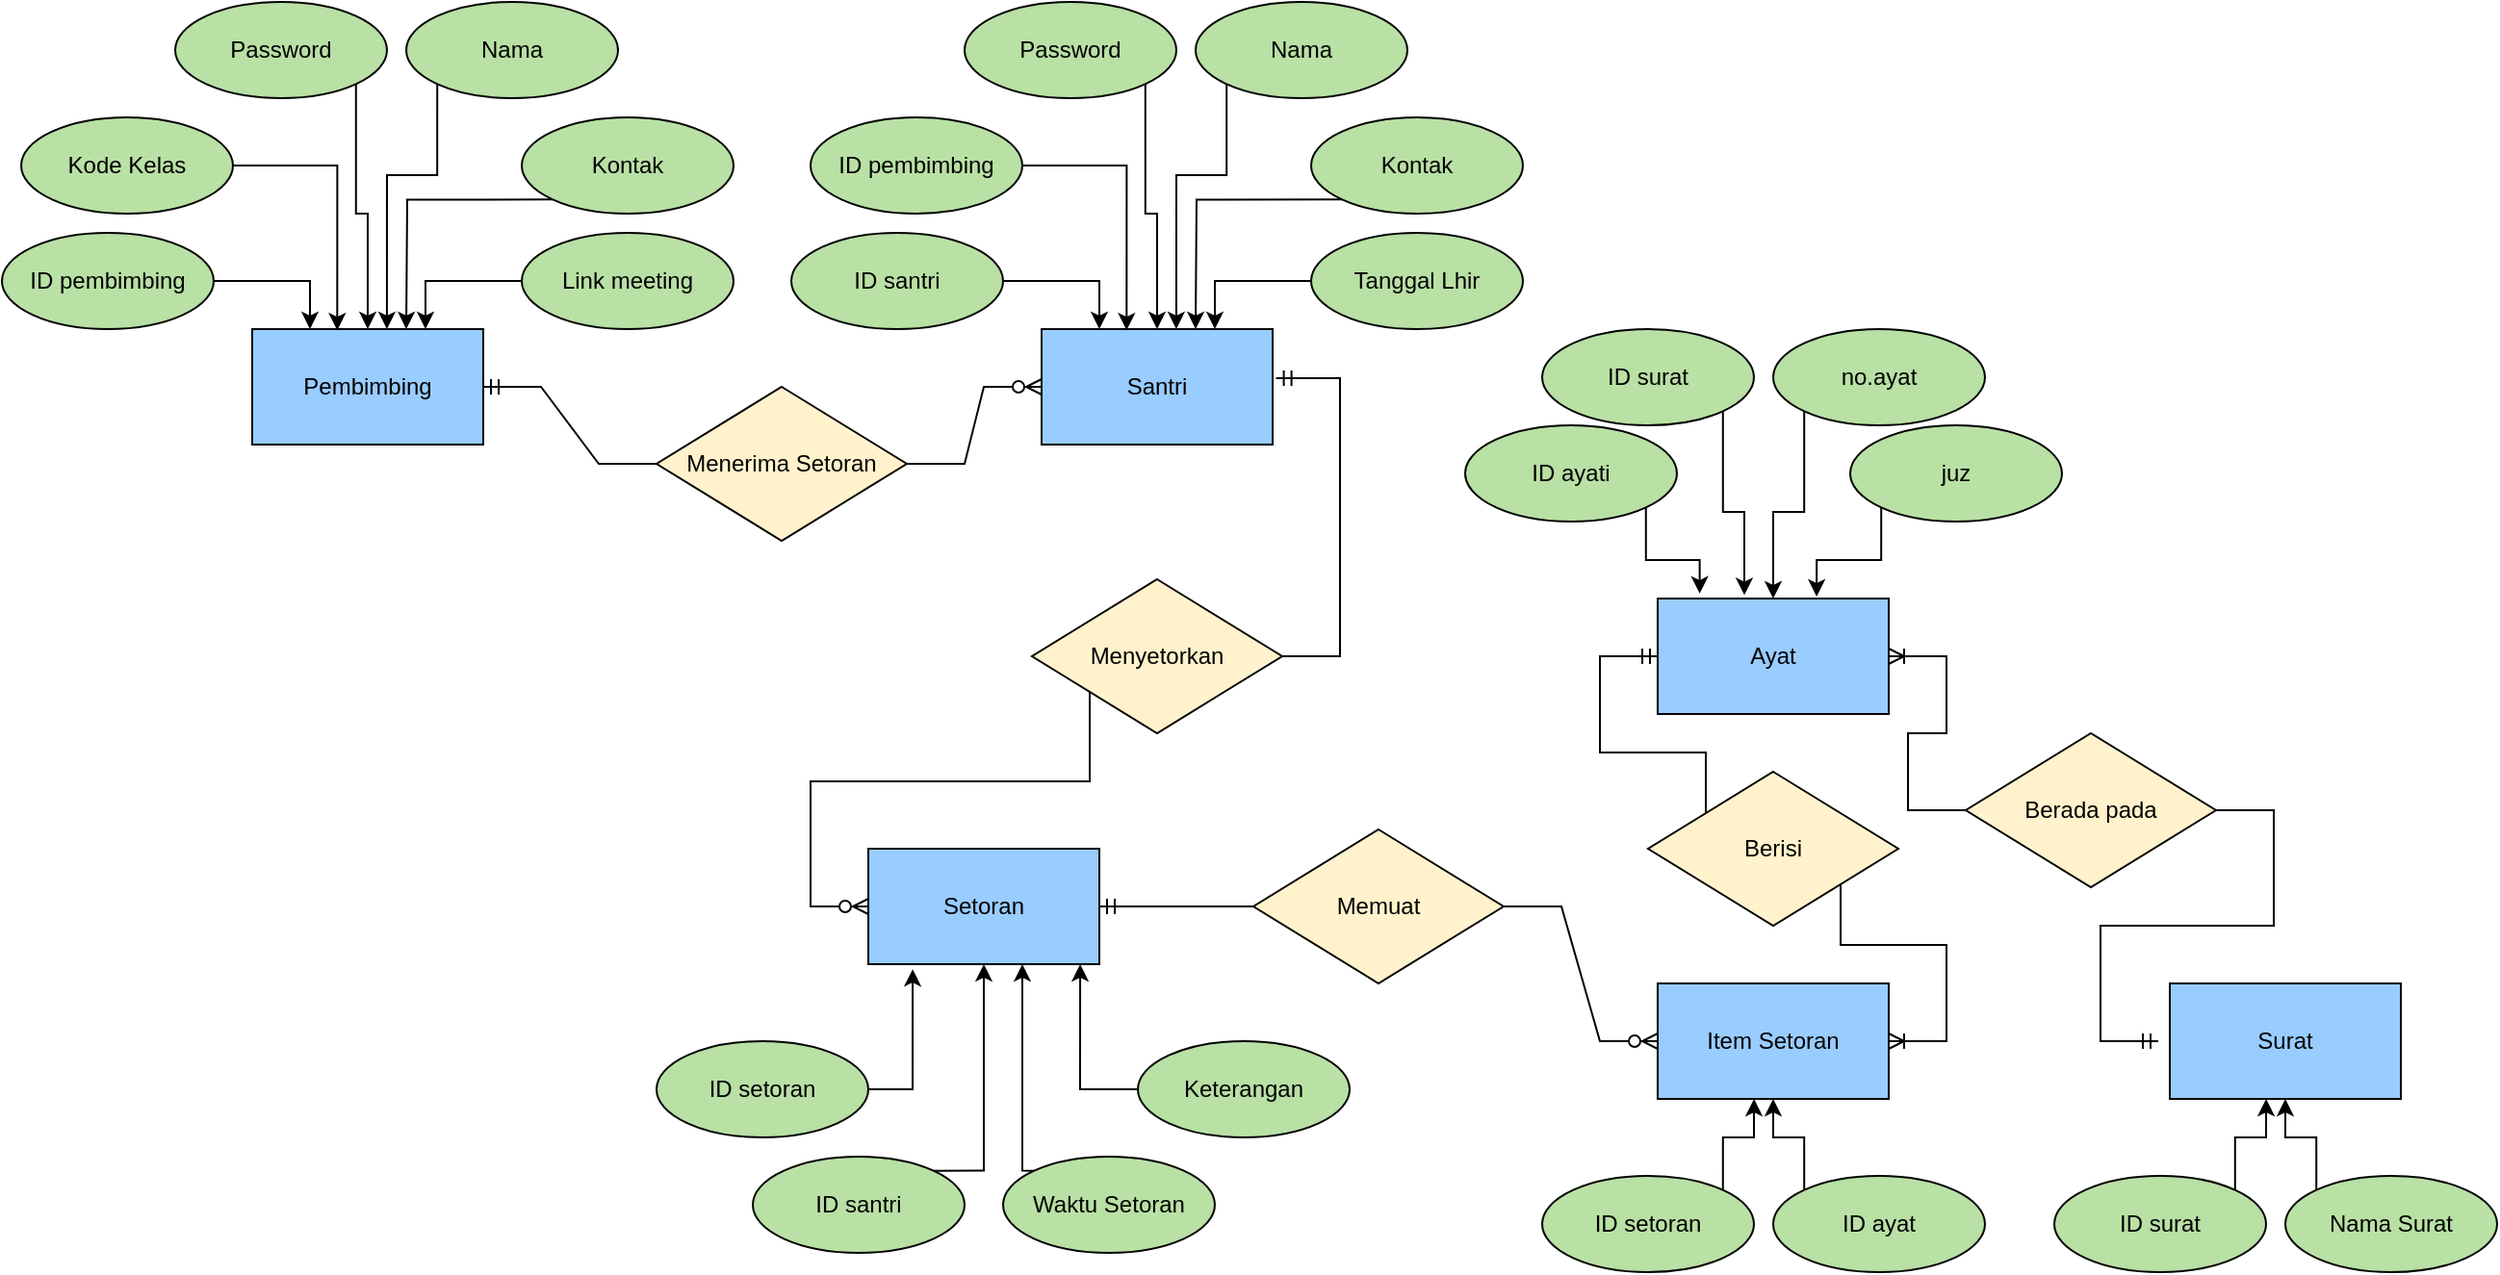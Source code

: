 <mxfile version="17.4.6" type="github">
  <diagram id="sCAbLjGPMe6iRs3PfZDn" name="Page-1">
    <mxGraphModel dx="1397" dy="1349" grid="1" gridSize="10" guides="1" tooltips="1" connect="1" arrows="1" fold="1" page="1" pageScale="1" pageWidth="827" pageHeight="1169" math="0" shadow="0">
      <root>
        <mxCell id="0" />
        <mxCell id="1" parent="0" />
        <mxCell id="i2tNPv83OjAkMCDNKR-X-139" value="" style="edgeStyle=entityRelationEdgeStyle;fontSize=12;html=1;endArrow=ERzeroToMany;endFill=1;rounded=0;exitX=0;exitY=0.5;exitDx=0;exitDy=0;" edge="1" parent="1" source="i2tNPv83OjAkMCDNKR-X-77">
          <mxGeometry width="100" height="100" relative="1" as="geometry">
            <mxPoint x="500" y="430" as="sourcePoint" />
            <mxPoint x="510" y="490" as="targetPoint" />
          </mxGeometry>
        </mxCell>
        <mxCell id="i2tNPv83OjAkMCDNKR-X-2" value="Pembimbing" style="rounded=0;whiteSpace=wrap;html=1;fillColor=#99CCFF;" vertex="1" parent="1">
          <mxGeometry x="190" y="190" width="120" height="60" as="geometry" />
        </mxCell>
        <mxCell id="i2tNPv83OjAkMCDNKR-X-40" style="edgeStyle=orthogonalEdgeStyle;rounded=0;orthogonalLoop=1;jettySize=auto;html=1;exitX=1;exitY=1;exitDx=0;exitDy=0;entryX=0.5;entryY=0;entryDx=0;entryDy=0;" edge="1" parent="1" source="i2tNPv83OjAkMCDNKR-X-7" target="i2tNPv83OjAkMCDNKR-X-2">
          <mxGeometry relative="1" as="geometry" />
        </mxCell>
        <mxCell id="i2tNPv83OjAkMCDNKR-X-7" value="Password" style="ellipse;whiteSpace=wrap;html=1;fillColor=#B9E0A5;" vertex="1" parent="1">
          <mxGeometry x="150" y="20" width="110" height="50" as="geometry" />
        </mxCell>
        <mxCell id="i2tNPv83OjAkMCDNKR-X-28" style="edgeStyle=orthogonalEdgeStyle;rounded=0;orthogonalLoop=1;jettySize=auto;html=1;entryX=0.25;entryY=0;entryDx=0;entryDy=0;" edge="1" parent="1" source="i2tNPv83OjAkMCDNKR-X-8" target="i2tNPv83OjAkMCDNKR-X-2">
          <mxGeometry relative="1" as="geometry" />
        </mxCell>
        <mxCell id="i2tNPv83OjAkMCDNKR-X-8" value="ID pembimbing" style="ellipse;whiteSpace=wrap;html=1;fillColor=#B9E0A5;" vertex="1" parent="1">
          <mxGeometry x="60" y="140" width="110" height="50" as="geometry" />
        </mxCell>
        <mxCell id="i2tNPv83OjAkMCDNKR-X-37" style="edgeStyle=orthogonalEdgeStyle;rounded=0;orthogonalLoop=1;jettySize=auto;html=1;exitX=0;exitY=1;exitDx=0;exitDy=0;entryX=0.583;entryY=0;entryDx=0;entryDy=0;entryPerimeter=0;" edge="1" parent="1" source="i2tNPv83OjAkMCDNKR-X-9" target="i2tNPv83OjAkMCDNKR-X-2">
          <mxGeometry relative="1" as="geometry">
            <Array as="points">
              <mxPoint x="286" y="110" />
              <mxPoint x="260" y="110" />
            </Array>
          </mxGeometry>
        </mxCell>
        <mxCell id="i2tNPv83OjAkMCDNKR-X-9" value="Nama" style="ellipse;whiteSpace=wrap;html=1;fillColor=#B9E0A5;" vertex="1" parent="1">
          <mxGeometry x="270" y="20" width="110" height="50" as="geometry" />
        </mxCell>
        <mxCell id="i2tNPv83OjAkMCDNKR-X-38" style="edgeStyle=orthogonalEdgeStyle;rounded=0;orthogonalLoop=1;jettySize=auto;html=1;exitX=0;exitY=1;exitDx=0;exitDy=0;" edge="1" parent="1" source="i2tNPv83OjAkMCDNKR-X-10">
          <mxGeometry relative="1" as="geometry">
            <mxPoint x="270" y="190" as="targetPoint" />
          </mxGeometry>
        </mxCell>
        <mxCell id="i2tNPv83OjAkMCDNKR-X-10" value="Kontak" style="ellipse;whiteSpace=wrap;html=1;fillColor=#B9E0A5;" vertex="1" parent="1">
          <mxGeometry x="330" y="80" width="110" height="50" as="geometry" />
        </mxCell>
        <mxCell id="i2tNPv83OjAkMCDNKR-X-33" style="edgeStyle=orthogonalEdgeStyle;rounded=0;orthogonalLoop=1;jettySize=auto;html=1;exitX=0;exitY=0.5;exitDx=0;exitDy=0;entryX=0.75;entryY=0;entryDx=0;entryDy=0;" edge="1" parent="1" source="i2tNPv83OjAkMCDNKR-X-11" target="i2tNPv83OjAkMCDNKR-X-2">
          <mxGeometry relative="1" as="geometry" />
        </mxCell>
        <mxCell id="i2tNPv83OjAkMCDNKR-X-11" value="Link meeting" style="ellipse;whiteSpace=wrap;html=1;fillColor=#B9E0A5;" vertex="1" parent="1">
          <mxGeometry x="330" y="140" width="110" height="50" as="geometry" />
        </mxCell>
        <mxCell id="i2tNPv83OjAkMCDNKR-X-41" style="edgeStyle=orthogonalEdgeStyle;rounded=0;orthogonalLoop=1;jettySize=auto;html=1;exitX=1;exitY=0.5;exitDx=0;exitDy=0;entryX=0.368;entryY=0.01;entryDx=0;entryDy=0;entryPerimeter=0;" edge="1" parent="1" source="i2tNPv83OjAkMCDNKR-X-35" target="i2tNPv83OjAkMCDNKR-X-2">
          <mxGeometry relative="1" as="geometry" />
        </mxCell>
        <mxCell id="i2tNPv83OjAkMCDNKR-X-35" value="Kode Kelas" style="ellipse;whiteSpace=wrap;html=1;fillColor=#B9E0A5;" vertex="1" parent="1">
          <mxGeometry x="70" y="80" width="110" height="50" as="geometry" />
        </mxCell>
        <mxCell id="i2tNPv83OjAkMCDNKR-X-42" value="Santri" style="rounded=0;whiteSpace=wrap;html=1;fillColor=#99CCFF;" vertex="1" parent="1">
          <mxGeometry x="600" y="190" width="120" height="60" as="geometry" />
        </mxCell>
        <mxCell id="i2tNPv83OjAkMCDNKR-X-43" style="edgeStyle=orthogonalEdgeStyle;rounded=0;orthogonalLoop=1;jettySize=auto;html=1;exitX=1;exitY=1;exitDx=0;exitDy=0;entryX=0.5;entryY=0;entryDx=0;entryDy=0;" edge="1" parent="1" source="i2tNPv83OjAkMCDNKR-X-44" target="i2tNPv83OjAkMCDNKR-X-42">
          <mxGeometry relative="1" as="geometry" />
        </mxCell>
        <mxCell id="i2tNPv83OjAkMCDNKR-X-44" value="Password" style="ellipse;whiteSpace=wrap;html=1;fillColor=#B9E0A5;" vertex="1" parent="1">
          <mxGeometry x="560" y="20" width="110" height="50" as="geometry" />
        </mxCell>
        <mxCell id="i2tNPv83OjAkMCDNKR-X-45" style="edgeStyle=orthogonalEdgeStyle;rounded=0;orthogonalLoop=1;jettySize=auto;html=1;entryX=0.25;entryY=0;entryDx=0;entryDy=0;" edge="1" parent="1" source="i2tNPv83OjAkMCDNKR-X-46" target="i2tNPv83OjAkMCDNKR-X-42">
          <mxGeometry relative="1" as="geometry" />
        </mxCell>
        <mxCell id="i2tNPv83OjAkMCDNKR-X-46" value="ID santri" style="ellipse;whiteSpace=wrap;html=1;fillColor=#B9E0A5;" vertex="1" parent="1">
          <mxGeometry x="470" y="140" width="110" height="50" as="geometry" />
        </mxCell>
        <mxCell id="i2tNPv83OjAkMCDNKR-X-47" style="edgeStyle=orthogonalEdgeStyle;rounded=0;orthogonalLoop=1;jettySize=auto;html=1;exitX=0;exitY=1;exitDx=0;exitDy=0;entryX=0.583;entryY=0;entryDx=0;entryDy=0;entryPerimeter=0;" edge="1" parent="1" source="i2tNPv83OjAkMCDNKR-X-48" target="i2tNPv83OjAkMCDNKR-X-42">
          <mxGeometry relative="1" as="geometry">
            <Array as="points">
              <mxPoint x="696" y="110" />
              <mxPoint x="670" y="110" />
            </Array>
          </mxGeometry>
        </mxCell>
        <mxCell id="i2tNPv83OjAkMCDNKR-X-48" value="Nama" style="ellipse;whiteSpace=wrap;html=1;fillColor=#B9E0A5;" vertex="1" parent="1">
          <mxGeometry x="680" y="20" width="110" height="50" as="geometry" />
        </mxCell>
        <mxCell id="i2tNPv83OjAkMCDNKR-X-49" style="edgeStyle=orthogonalEdgeStyle;rounded=0;orthogonalLoop=1;jettySize=auto;html=1;exitX=0;exitY=1;exitDx=0;exitDy=0;" edge="1" parent="1" source="i2tNPv83OjAkMCDNKR-X-50">
          <mxGeometry relative="1" as="geometry">
            <mxPoint x="680" y="190" as="targetPoint" />
          </mxGeometry>
        </mxCell>
        <mxCell id="i2tNPv83OjAkMCDNKR-X-50" value="Kontak" style="ellipse;whiteSpace=wrap;html=1;fillColor=#B9E0A5;" vertex="1" parent="1">
          <mxGeometry x="740" y="80" width="110" height="50" as="geometry" />
        </mxCell>
        <mxCell id="i2tNPv83OjAkMCDNKR-X-51" style="edgeStyle=orthogonalEdgeStyle;rounded=0;orthogonalLoop=1;jettySize=auto;html=1;exitX=0;exitY=0.5;exitDx=0;exitDy=0;entryX=0.75;entryY=0;entryDx=0;entryDy=0;" edge="1" parent="1" source="i2tNPv83OjAkMCDNKR-X-52" target="i2tNPv83OjAkMCDNKR-X-42">
          <mxGeometry relative="1" as="geometry" />
        </mxCell>
        <mxCell id="i2tNPv83OjAkMCDNKR-X-52" value="Tanggal Lhir" style="ellipse;whiteSpace=wrap;html=1;fillColor=#B9E0A5;" vertex="1" parent="1">
          <mxGeometry x="740" y="140" width="110" height="50" as="geometry" />
        </mxCell>
        <mxCell id="i2tNPv83OjAkMCDNKR-X-53" style="edgeStyle=orthogonalEdgeStyle;rounded=0;orthogonalLoop=1;jettySize=auto;html=1;exitX=1;exitY=0.5;exitDx=0;exitDy=0;entryX=0.368;entryY=0.01;entryDx=0;entryDy=0;entryPerimeter=0;" edge="1" parent="1" source="i2tNPv83OjAkMCDNKR-X-54" target="i2tNPv83OjAkMCDNKR-X-42">
          <mxGeometry relative="1" as="geometry" />
        </mxCell>
        <mxCell id="i2tNPv83OjAkMCDNKR-X-54" value="ID pembimbing" style="ellipse;whiteSpace=wrap;html=1;fillColor=#B9E0A5;" vertex="1" parent="1">
          <mxGeometry x="480" y="80" width="110" height="50" as="geometry" />
        </mxCell>
        <mxCell id="i2tNPv83OjAkMCDNKR-X-55" value="Menerima Setoran" style="rhombus;whiteSpace=wrap;html=1;fillColor=#FFF2CC;" vertex="1" parent="1">
          <mxGeometry x="400" y="220" width="130" height="80" as="geometry" />
        </mxCell>
        <mxCell id="i2tNPv83OjAkMCDNKR-X-58" value="Setoran" style="rounded=0;whiteSpace=wrap;html=1;fillColor=#99CCFF;" vertex="1" parent="1">
          <mxGeometry x="510" y="460" width="120" height="60" as="geometry" />
        </mxCell>
        <mxCell id="i2tNPv83OjAkMCDNKR-X-73" style="edgeStyle=orthogonalEdgeStyle;rounded=0;orthogonalLoop=1;jettySize=auto;html=1;exitX=0;exitY=0;exitDx=0;exitDy=0;" edge="1" parent="1" source="i2tNPv83OjAkMCDNKR-X-60">
          <mxGeometry relative="1" as="geometry">
            <mxPoint x="590" y="520" as="targetPoint" />
            <Array as="points">
              <mxPoint x="590" y="627" />
              <mxPoint x="590" y="520" />
            </Array>
          </mxGeometry>
        </mxCell>
        <mxCell id="i2tNPv83OjAkMCDNKR-X-60" value="Waktu Setoran" style="ellipse;whiteSpace=wrap;html=1;fillColor=#B9E0A5;" vertex="1" parent="1">
          <mxGeometry x="580" y="620" width="110" height="50" as="geometry" />
        </mxCell>
        <mxCell id="i2tNPv83OjAkMCDNKR-X-75" style="edgeStyle=orthogonalEdgeStyle;rounded=0;orthogonalLoop=1;jettySize=auto;html=1;exitX=1;exitY=0.5;exitDx=0;exitDy=0;entryX=0.192;entryY=1.043;entryDx=0;entryDy=0;entryPerimeter=0;" edge="1" parent="1" source="i2tNPv83OjAkMCDNKR-X-62" target="i2tNPv83OjAkMCDNKR-X-58">
          <mxGeometry relative="1" as="geometry" />
        </mxCell>
        <mxCell id="i2tNPv83OjAkMCDNKR-X-62" value="ID setoran" style="ellipse;whiteSpace=wrap;html=1;fillColor=#B9E0A5;" vertex="1" parent="1">
          <mxGeometry x="400" y="560" width="110" height="50" as="geometry" />
        </mxCell>
        <mxCell id="i2tNPv83OjAkMCDNKR-X-72" style="edgeStyle=orthogonalEdgeStyle;rounded=0;orthogonalLoop=1;jettySize=auto;html=1;entryX=0.917;entryY=1;entryDx=0;entryDy=0;entryPerimeter=0;" edge="1" parent="1" source="i2tNPv83OjAkMCDNKR-X-64" target="i2tNPv83OjAkMCDNKR-X-58">
          <mxGeometry relative="1" as="geometry" />
        </mxCell>
        <mxCell id="i2tNPv83OjAkMCDNKR-X-64" value="Keterangan" style="ellipse;whiteSpace=wrap;html=1;fillColor=#B9E0A5;" vertex="1" parent="1">
          <mxGeometry x="650" y="560" width="110" height="50" as="geometry" />
        </mxCell>
        <mxCell id="i2tNPv83OjAkMCDNKR-X-76" style="edgeStyle=orthogonalEdgeStyle;rounded=0;orthogonalLoop=1;jettySize=auto;html=1;exitX=1;exitY=0;exitDx=0;exitDy=0;" edge="1" parent="1" source="i2tNPv83OjAkMCDNKR-X-70" target="i2tNPv83OjAkMCDNKR-X-58">
          <mxGeometry relative="1" as="geometry">
            <Array as="points">
              <mxPoint x="570" y="627" />
            </Array>
          </mxGeometry>
        </mxCell>
        <mxCell id="i2tNPv83OjAkMCDNKR-X-70" value="ID santri" style="ellipse;whiteSpace=wrap;html=1;fillColor=#B9E0A5;" vertex="1" parent="1">
          <mxGeometry x="450" y="620" width="110" height="50" as="geometry" />
        </mxCell>
        <mxCell id="i2tNPv83OjAkMCDNKR-X-77" value="Menyetorkan" style="rhombus;whiteSpace=wrap;html=1;fillColor=#FFF2CC;" vertex="1" parent="1">
          <mxGeometry x="595" y="320" width="130" height="80" as="geometry" />
        </mxCell>
        <mxCell id="i2tNPv83OjAkMCDNKR-X-81" value="Item Setoran" style="rounded=0;whiteSpace=wrap;html=1;fillColor=#99CCFF;" vertex="1" parent="1">
          <mxGeometry x="920" y="530" width="120" height="60" as="geometry" />
        </mxCell>
        <mxCell id="i2tNPv83OjAkMCDNKR-X-105" style="edgeStyle=orthogonalEdgeStyle;rounded=0;orthogonalLoop=1;jettySize=auto;html=1;exitX=0;exitY=0;exitDx=0;exitDy=0;entryX=0.5;entryY=1;entryDx=0;entryDy=0;" edge="1" parent="1" source="i2tNPv83OjAkMCDNKR-X-83" target="i2tNPv83OjAkMCDNKR-X-81">
          <mxGeometry relative="1" as="geometry" />
        </mxCell>
        <mxCell id="i2tNPv83OjAkMCDNKR-X-83" value="ID ayat" style="ellipse;whiteSpace=wrap;html=1;fillColor=#B9E0A5;" vertex="1" parent="1">
          <mxGeometry x="980" y="630" width="110" height="50" as="geometry" />
        </mxCell>
        <mxCell id="i2tNPv83OjAkMCDNKR-X-104" style="edgeStyle=orthogonalEdgeStyle;rounded=0;orthogonalLoop=1;jettySize=auto;html=1;exitX=1;exitY=0;exitDx=0;exitDy=0;entryX=0.417;entryY=1;entryDx=0;entryDy=0;entryPerimeter=0;" edge="1" parent="1" source="i2tNPv83OjAkMCDNKR-X-85" target="i2tNPv83OjAkMCDNKR-X-81">
          <mxGeometry relative="1" as="geometry" />
        </mxCell>
        <mxCell id="i2tNPv83OjAkMCDNKR-X-85" value="ID setoran" style="ellipse;whiteSpace=wrap;html=1;fillColor=#B9E0A5;" vertex="1" parent="1">
          <mxGeometry x="860" y="630" width="110" height="50" as="geometry" />
        </mxCell>
        <mxCell id="i2tNPv83OjAkMCDNKR-X-90" value="Ayat" style="rounded=0;whiteSpace=wrap;html=1;fillColor=#99CCFF;" vertex="1" parent="1">
          <mxGeometry x="920" y="330" width="120" height="60" as="geometry" />
        </mxCell>
        <mxCell id="i2tNPv83OjAkMCDNKR-X-107" style="edgeStyle=orthogonalEdgeStyle;rounded=0;orthogonalLoop=1;jettySize=auto;html=1;exitX=0;exitY=1;exitDx=0;exitDy=0;entryX=0.5;entryY=0;entryDx=0;entryDy=0;" edge="1" parent="1" source="i2tNPv83OjAkMCDNKR-X-92" target="i2tNPv83OjAkMCDNKR-X-90">
          <mxGeometry relative="1" as="geometry" />
        </mxCell>
        <mxCell id="i2tNPv83OjAkMCDNKR-X-92" value="no.ayat" style="ellipse;whiteSpace=wrap;html=1;fillColor=#B9E0A5;" vertex="1" parent="1">
          <mxGeometry x="980" y="190" width="110" height="50" as="geometry" />
        </mxCell>
        <mxCell id="i2tNPv83OjAkMCDNKR-X-109" style="edgeStyle=orthogonalEdgeStyle;rounded=0;orthogonalLoop=1;jettySize=auto;html=1;exitX=1;exitY=1;exitDx=0;exitDy=0;entryX=0.182;entryY=-0.043;entryDx=0;entryDy=0;entryPerimeter=0;" edge="1" parent="1" source="i2tNPv83OjAkMCDNKR-X-94" target="i2tNPv83OjAkMCDNKR-X-90">
          <mxGeometry relative="1" as="geometry" />
        </mxCell>
        <mxCell id="i2tNPv83OjAkMCDNKR-X-94" value="ID ayati" style="ellipse;whiteSpace=wrap;html=1;fillColor=#B9E0A5;" vertex="1" parent="1">
          <mxGeometry x="820" y="240" width="110" height="50" as="geometry" />
        </mxCell>
        <mxCell id="i2tNPv83OjAkMCDNKR-X-110" style="edgeStyle=orthogonalEdgeStyle;rounded=0;orthogonalLoop=1;jettySize=auto;html=1;exitX=0;exitY=1;exitDx=0;exitDy=0;entryX=0.688;entryY=-0.017;entryDx=0;entryDy=0;entryPerimeter=0;" edge="1" parent="1" source="i2tNPv83OjAkMCDNKR-X-96" target="i2tNPv83OjAkMCDNKR-X-90">
          <mxGeometry relative="1" as="geometry" />
        </mxCell>
        <mxCell id="i2tNPv83OjAkMCDNKR-X-96" value="juz" style="ellipse;whiteSpace=wrap;html=1;fillColor=#B9E0A5;" vertex="1" parent="1">
          <mxGeometry x="1020" y="240" width="110" height="50" as="geometry" />
        </mxCell>
        <mxCell id="i2tNPv83OjAkMCDNKR-X-106" style="edgeStyle=orthogonalEdgeStyle;rounded=0;orthogonalLoop=1;jettySize=auto;html=1;exitX=1;exitY=1;exitDx=0;exitDy=0;entryX=0.375;entryY=-0.03;entryDx=0;entryDy=0;entryPerimeter=0;" edge="1" parent="1" source="i2tNPv83OjAkMCDNKR-X-102" target="i2tNPv83OjAkMCDNKR-X-90">
          <mxGeometry relative="1" as="geometry" />
        </mxCell>
        <mxCell id="i2tNPv83OjAkMCDNKR-X-102" value="ID surat" style="ellipse;whiteSpace=wrap;html=1;fillColor=#B9E0A5;" vertex="1" parent="1">
          <mxGeometry x="860" y="190" width="110" height="50" as="geometry" />
        </mxCell>
        <mxCell id="i2tNPv83OjAkMCDNKR-X-114" value="Surat" style="rounded=0;whiteSpace=wrap;html=1;fillColor=#99CCFF;" vertex="1" parent="1">
          <mxGeometry x="1186" y="530" width="120" height="60" as="geometry" />
        </mxCell>
        <mxCell id="i2tNPv83OjAkMCDNKR-X-115" style="edgeStyle=orthogonalEdgeStyle;rounded=0;orthogonalLoop=1;jettySize=auto;html=1;exitX=0;exitY=0;exitDx=0;exitDy=0;entryX=0.5;entryY=1;entryDx=0;entryDy=0;" edge="1" source="i2tNPv83OjAkMCDNKR-X-116" target="i2tNPv83OjAkMCDNKR-X-114" parent="1">
          <mxGeometry relative="1" as="geometry" />
        </mxCell>
        <mxCell id="i2tNPv83OjAkMCDNKR-X-116" value="Nama Surat" style="ellipse;whiteSpace=wrap;html=1;fillColor=#B9E0A5;" vertex="1" parent="1">
          <mxGeometry x="1246" y="630" width="110" height="50" as="geometry" />
        </mxCell>
        <mxCell id="i2tNPv83OjAkMCDNKR-X-117" style="edgeStyle=orthogonalEdgeStyle;rounded=0;orthogonalLoop=1;jettySize=auto;html=1;exitX=1;exitY=0;exitDx=0;exitDy=0;entryX=0.417;entryY=1;entryDx=0;entryDy=0;entryPerimeter=0;" edge="1" source="i2tNPv83OjAkMCDNKR-X-118" target="i2tNPv83OjAkMCDNKR-X-114" parent="1">
          <mxGeometry relative="1" as="geometry" />
        </mxCell>
        <mxCell id="i2tNPv83OjAkMCDNKR-X-118" value="ID surat" style="ellipse;whiteSpace=wrap;html=1;fillColor=#B9E0A5;" vertex="1" parent="1">
          <mxGeometry x="1126" y="630" width="110" height="50" as="geometry" />
        </mxCell>
        <mxCell id="i2tNPv83OjAkMCDNKR-X-120" value="Berada pada" style="rhombus;whiteSpace=wrap;html=1;fillColor=#FFF2CC;" vertex="1" parent="1">
          <mxGeometry x="1080" y="400" width="130" height="80" as="geometry" />
        </mxCell>
        <mxCell id="i2tNPv83OjAkMCDNKR-X-124" value="Memuat" style="rhombus;whiteSpace=wrap;html=1;fillColor=#FFF2CC;" vertex="1" parent="1">
          <mxGeometry x="710" y="450" width="130" height="80" as="geometry" />
        </mxCell>
        <mxCell id="i2tNPv83OjAkMCDNKR-X-133" value="" style="edgeStyle=entityRelationEdgeStyle;fontSize=12;html=1;endArrow=ERmandOne;rounded=0;entryX=1;entryY=0.5;entryDx=0;entryDy=0;exitX=0;exitY=0.5;exitDx=0;exitDy=0;" edge="1" parent="1" source="i2tNPv83OjAkMCDNKR-X-55" target="i2tNPv83OjAkMCDNKR-X-2">
          <mxGeometry width="100" height="100" relative="1" as="geometry">
            <mxPoint x="270" y="320" as="sourcePoint" />
            <mxPoint x="370" y="220" as="targetPoint" />
          </mxGeometry>
        </mxCell>
        <mxCell id="i2tNPv83OjAkMCDNKR-X-134" value="" style="edgeStyle=entityRelationEdgeStyle;fontSize=12;html=1;endArrow=ERzeroToMany;endFill=1;rounded=0;exitX=1;exitY=0.5;exitDx=0;exitDy=0;entryX=0;entryY=0.5;entryDx=0;entryDy=0;" edge="1" parent="1" source="i2tNPv83OjAkMCDNKR-X-55" target="i2tNPv83OjAkMCDNKR-X-42">
          <mxGeometry width="100" height="100" relative="1" as="geometry">
            <mxPoint x="270" y="320" as="sourcePoint" />
            <mxPoint x="370" y="220" as="targetPoint" />
          </mxGeometry>
        </mxCell>
        <mxCell id="i2tNPv83OjAkMCDNKR-X-136" value="" style="edgeStyle=entityRelationEdgeStyle;fontSize=12;html=1;endArrow=ERmandOne;rounded=0;entryX=1.015;entryY=0.425;entryDx=0;entryDy=0;entryPerimeter=0;" edge="1" parent="1" source="i2tNPv83OjAkMCDNKR-X-77" target="i2tNPv83OjAkMCDNKR-X-42">
          <mxGeometry width="100" height="100" relative="1" as="geometry">
            <mxPoint x="650" y="320" as="sourcePoint" />
            <mxPoint x="660" y="270" as="targetPoint" />
          </mxGeometry>
        </mxCell>
        <mxCell id="i2tNPv83OjAkMCDNKR-X-140" value="" style="edgeStyle=entityRelationEdgeStyle;fontSize=12;html=1;endArrow=ERmandOne;rounded=0;entryX=1;entryY=0.5;entryDx=0;entryDy=0;exitX=0;exitY=0.5;exitDx=0;exitDy=0;" edge="1" parent="1" source="i2tNPv83OjAkMCDNKR-X-124" target="i2tNPv83OjAkMCDNKR-X-58">
          <mxGeometry width="100" height="100" relative="1" as="geometry">
            <mxPoint x="660" y="360" as="sourcePoint" />
            <mxPoint x="760" y="260" as="targetPoint" />
          </mxGeometry>
        </mxCell>
        <mxCell id="i2tNPv83OjAkMCDNKR-X-141" value="" style="edgeStyle=entityRelationEdgeStyle;fontSize=12;html=1;endArrow=ERzeroToMany;endFill=1;rounded=0;exitX=1;exitY=0.5;exitDx=0;exitDy=0;entryX=0;entryY=0.5;entryDx=0;entryDy=0;" edge="1" parent="1" source="i2tNPv83OjAkMCDNKR-X-124" target="i2tNPv83OjAkMCDNKR-X-81">
          <mxGeometry width="100" height="100" relative="1" as="geometry">
            <mxPoint x="660" y="360" as="sourcePoint" />
            <mxPoint x="760" y="260" as="targetPoint" />
          </mxGeometry>
        </mxCell>
        <mxCell id="i2tNPv83OjAkMCDNKR-X-142" value="" style="edgeStyle=entityRelationEdgeStyle;fontSize=12;html=1;endArrow=ERoneToMany;rounded=0;exitX=1;exitY=0.5;exitDx=0;exitDy=0;entryX=1;entryY=0.5;entryDx=0;entryDy=0;" edge="1" parent="1" source="i2tNPv83OjAkMCDNKR-X-111" target="i2tNPv83OjAkMCDNKR-X-81">
          <mxGeometry width="100" height="100" relative="1" as="geometry">
            <mxPoint x="970" y="360" as="sourcePoint" />
            <mxPoint x="1070" y="260" as="targetPoint" />
          </mxGeometry>
        </mxCell>
        <mxCell id="i2tNPv83OjAkMCDNKR-X-143" value="" style="edgeStyle=entityRelationEdgeStyle;fontSize=12;html=1;endArrow=ERmandOne;rounded=0;exitX=0;exitY=0.5;exitDx=0;exitDy=0;entryX=0;entryY=0.5;entryDx=0;entryDy=0;" edge="1" parent="1" source="i2tNPv83OjAkMCDNKR-X-111" target="i2tNPv83OjAkMCDNKR-X-90">
          <mxGeometry width="100" height="100" relative="1" as="geometry">
            <mxPoint x="970" y="360" as="sourcePoint" />
            <mxPoint x="1070" y="260" as="targetPoint" />
          </mxGeometry>
        </mxCell>
        <mxCell id="i2tNPv83OjAkMCDNKR-X-111" value="Berisi" style="rhombus;whiteSpace=wrap;html=1;fillColor=#FFF2CC;" vertex="1" parent="1">
          <mxGeometry x="915" y="420" width="130" height="80" as="geometry" />
        </mxCell>
        <mxCell id="i2tNPv83OjAkMCDNKR-X-144" value="" style="edgeStyle=entityRelationEdgeStyle;fontSize=12;html=1;endArrow=ERoneToMany;rounded=0;entryX=1;entryY=0.5;entryDx=0;entryDy=0;exitX=0;exitY=0.5;exitDx=0;exitDy=0;" edge="1" parent="1" source="i2tNPv83OjAkMCDNKR-X-120" target="i2tNPv83OjAkMCDNKR-X-90">
          <mxGeometry width="100" height="100" relative="1" as="geometry">
            <mxPoint x="970" y="360" as="sourcePoint" />
            <mxPoint x="1070" y="260" as="targetPoint" />
          </mxGeometry>
        </mxCell>
        <mxCell id="i2tNPv83OjAkMCDNKR-X-145" value="" style="edgeStyle=entityRelationEdgeStyle;fontSize=12;html=1;endArrow=ERmandOne;rounded=0;exitX=1;exitY=0.5;exitDx=0;exitDy=0;" edge="1" parent="1" source="i2tNPv83OjAkMCDNKR-X-120">
          <mxGeometry width="100" height="100" relative="1" as="geometry">
            <mxPoint x="970" y="360" as="sourcePoint" />
            <mxPoint x="1180" y="560" as="targetPoint" />
          </mxGeometry>
        </mxCell>
      </root>
    </mxGraphModel>
  </diagram>
</mxfile>
